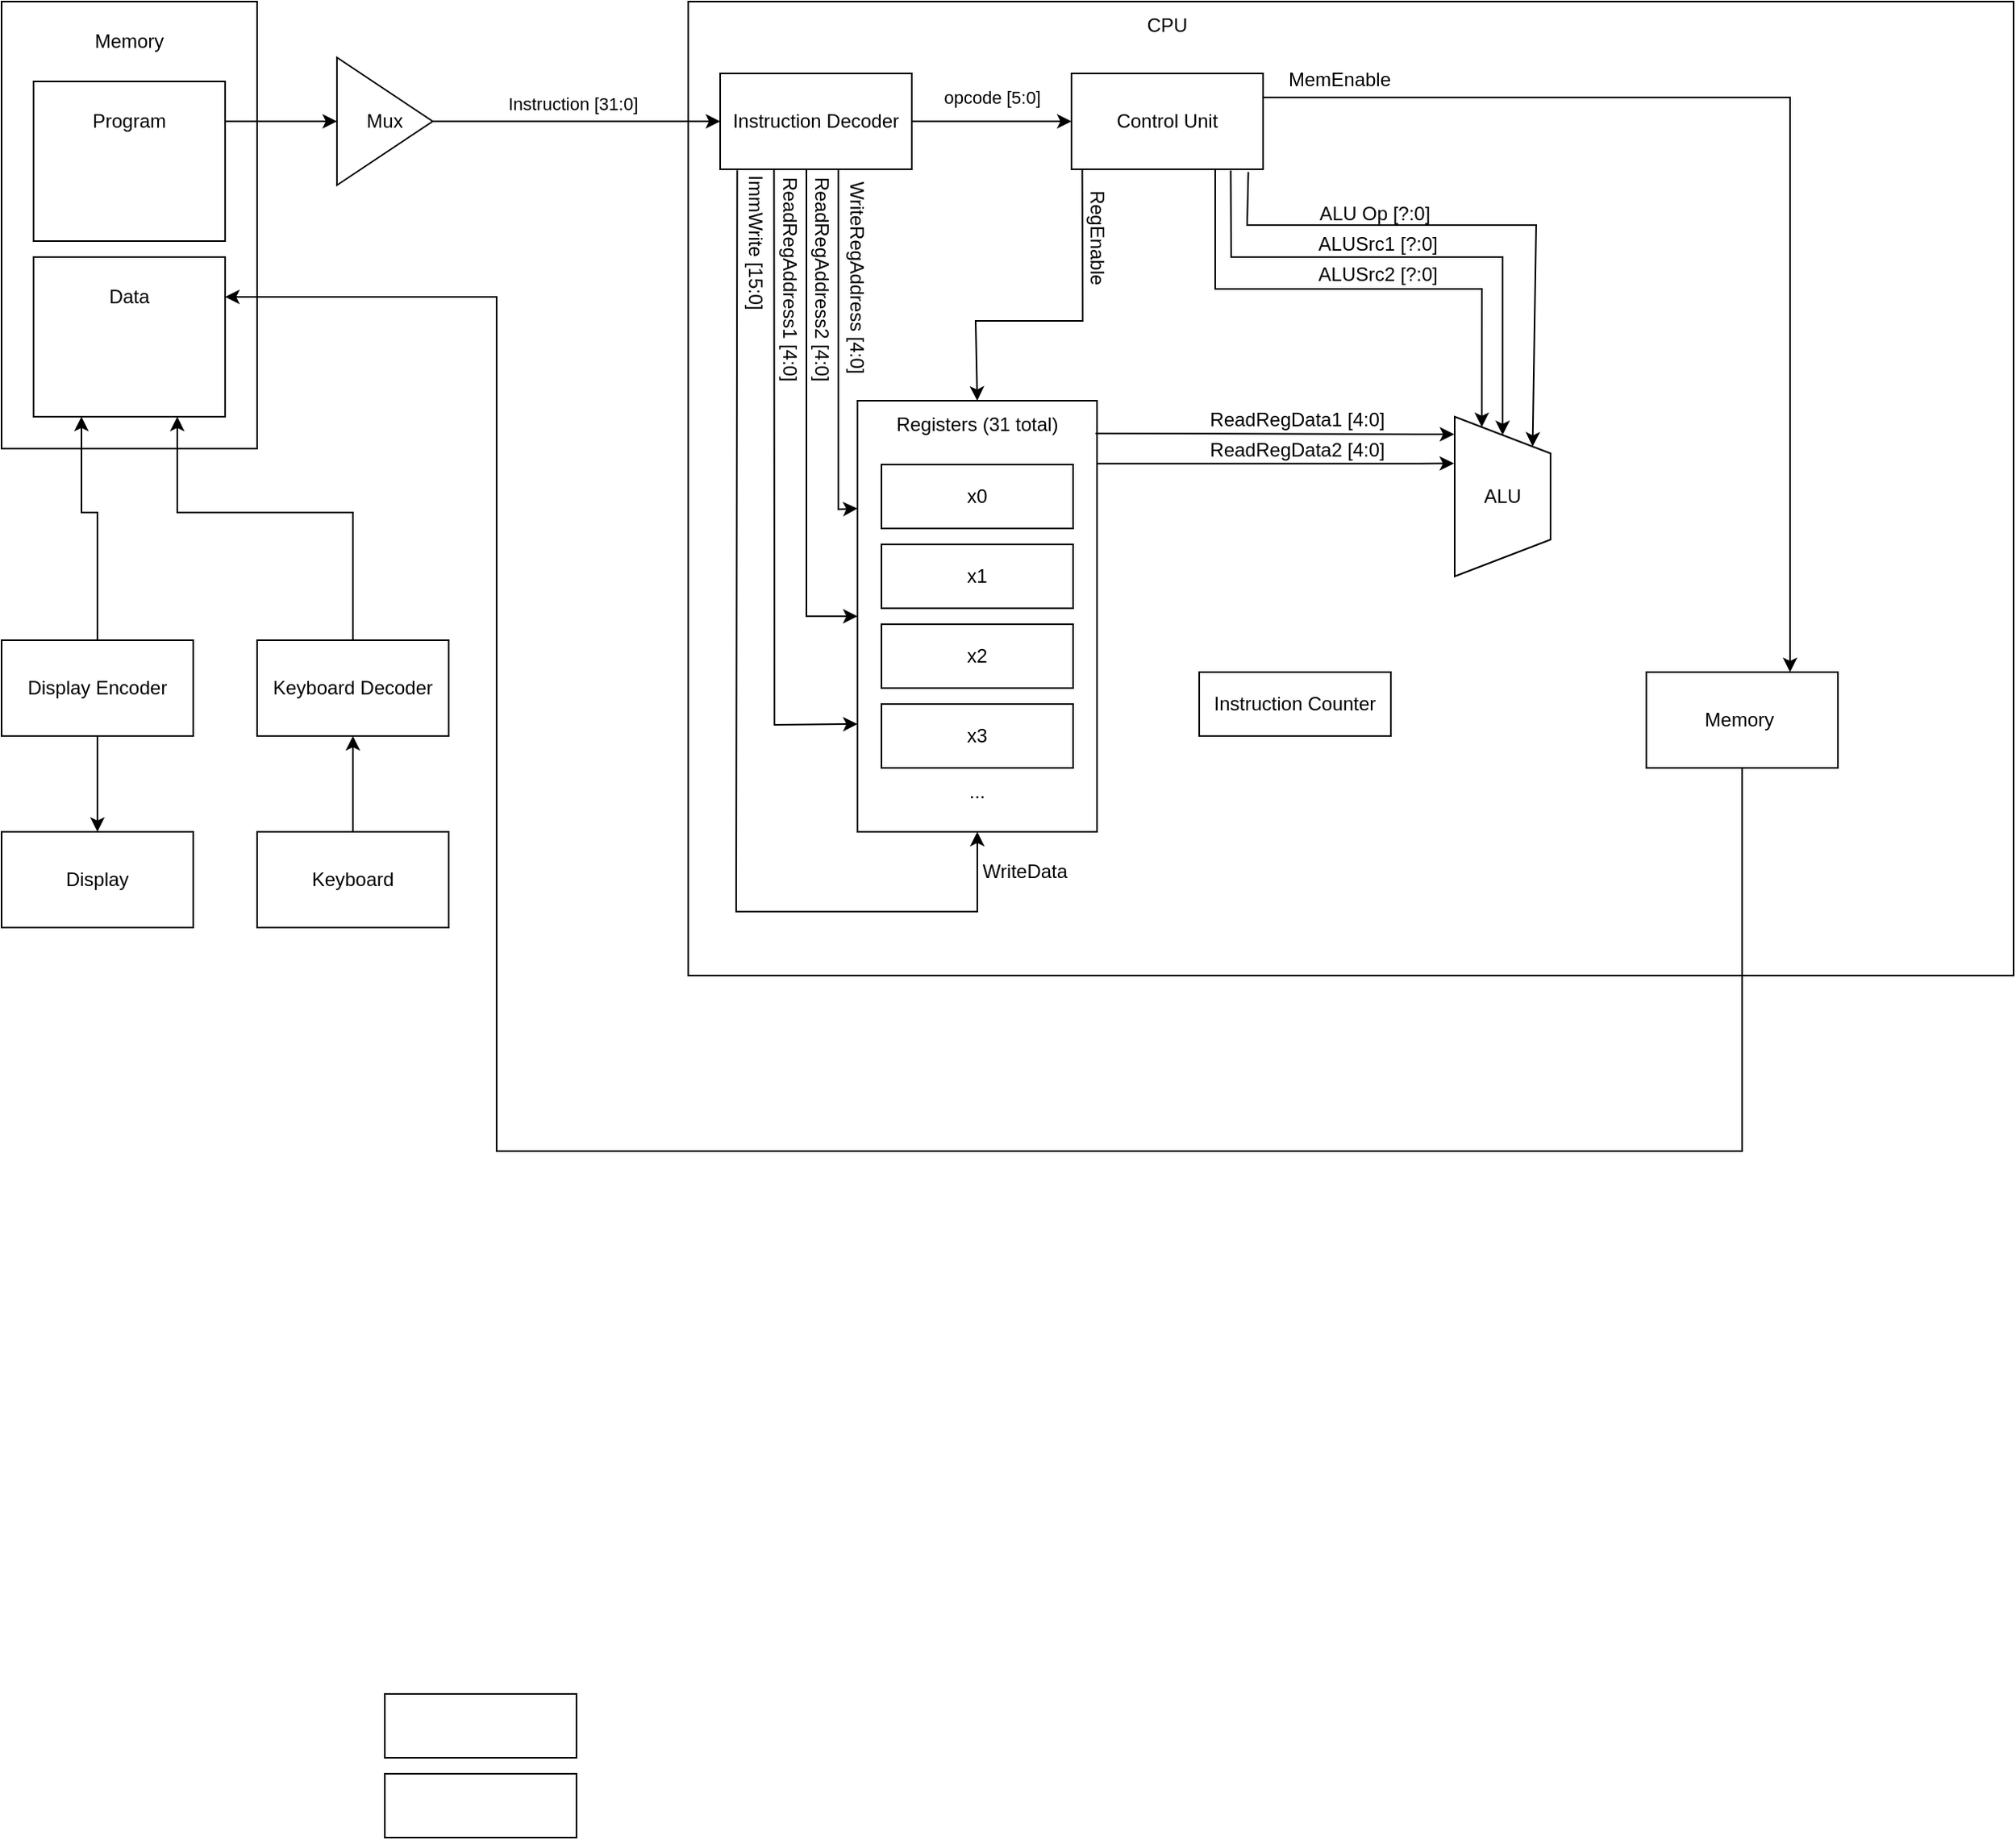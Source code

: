 <mxfile version="24.5.5" type="github">
  <diagram name="Page-1" id="UpYlr5SDMnZ8a_nCScI9">
    <mxGraphModel dx="1371" dy="522" grid="1" gridSize="10" guides="1" tooltips="1" connect="1" arrows="1" fold="1" page="1" pageScale="1" pageWidth="850" pageHeight="1100" math="0" shadow="0">
      <root>
        <mxCell id="0" />
        <mxCell id="1" parent="0" />
        <mxCell id="yXjf_DAoQnlipOI_uSRa-1" value="" style="rounded=0;whiteSpace=wrap;html=1;" vertex="1" parent="1">
          <mxGeometry x="-70" y="40" width="160" height="280" as="geometry" />
        </mxCell>
        <mxCell id="yXjf_DAoQnlipOI_uSRa-2" value="" style="rounded=0;whiteSpace=wrap;html=1;" vertex="1" parent="1">
          <mxGeometry x="-50" y="90" width="120" height="100" as="geometry" />
        </mxCell>
        <mxCell id="yXjf_DAoQnlipOI_uSRa-3" value="" style="rounded=0;whiteSpace=wrap;html=1;" vertex="1" parent="1">
          <mxGeometry x="-50" y="200" width="120" height="100" as="geometry" />
        </mxCell>
        <mxCell id="yXjf_DAoQnlipOI_uSRa-4" value="" style="rounded=0;whiteSpace=wrap;html=1;" vertex="1" parent="1">
          <mxGeometry x="360" y="40" width="830" height="610" as="geometry" />
        </mxCell>
        <mxCell id="yXjf_DAoQnlipOI_uSRa-5" value="" style="verticalLabelPosition=middle;verticalAlign=middle;html=1;shape=trapezoid;perimeter=trapezoidPerimeter;whiteSpace=wrap;size=0.23;arcSize=10;flipV=1;labelPosition=center;align=center;rotation=-90;" vertex="1" parent="1">
          <mxGeometry x="820" y="320" width="100" height="60" as="geometry" />
        </mxCell>
        <mxCell id="yXjf_DAoQnlipOI_uSRa-6" value="Instruction Decoder" style="rounded=0;whiteSpace=wrap;html=1;" vertex="1" parent="1">
          <mxGeometry x="380" y="85" width="120" height="60" as="geometry" />
        </mxCell>
        <mxCell id="yXjf_DAoQnlipOI_uSRa-7" value="Control Unit" style="rounded=0;whiteSpace=wrap;html=1;" vertex="1" parent="1">
          <mxGeometry x="600" y="85" width="120" height="60" as="geometry" />
        </mxCell>
        <mxCell id="yXjf_DAoQnlipOI_uSRa-15" value="" style="rounded=0;whiteSpace=wrap;html=1;" vertex="1" parent="1">
          <mxGeometry x="170" y="1150" width="120" height="40" as="geometry" />
        </mxCell>
        <mxCell id="yXjf_DAoQnlipOI_uSRa-16" value="" style="rounded=0;whiteSpace=wrap;html=1;" vertex="1" parent="1">
          <mxGeometry x="170" y="1100" width="120" height="40" as="geometry" />
        </mxCell>
        <mxCell id="yXjf_DAoQnlipOI_uSRa-23" style="edgeStyle=orthogonalEdgeStyle;rounded=0;orthogonalLoop=1;jettySize=auto;html=1;" edge="1" parent="1" source="yXjf_DAoQnlipOI_uSRa-18" target="yXjf_DAoQnlipOI_uSRa-20">
          <mxGeometry relative="1" as="geometry" />
        </mxCell>
        <mxCell id="yXjf_DAoQnlipOI_uSRa-18" value="Display Encoder" style="rounded=0;whiteSpace=wrap;html=1;" vertex="1" parent="1">
          <mxGeometry x="-70" y="440" width="120" height="60" as="geometry" />
        </mxCell>
        <mxCell id="yXjf_DAoQnlipOI_uSRa-19" value="Keyboard Decoder" style="rounded=0;whiteSpace=wrap;html=1;" vertex="1" parent="1">
          <mxGeometry x="90" y="440" width="120" height="60" as="geometry" />
        </mxCell>
        <mxCell id="yXjf_DAoQnlipOI_uSRa-20" value="Display" style="rounded=0;whiteSpace=wrap;html=1;" vertex="1" parent="1">
          <mxGeometry x="-70" y="560" width="120" height="60" as="geometry" />
        </mxCell>
        <mxCell id="yXjf_DAoQnlipOI_uSRa-22" style="edgeStyle=orthogonalEdgeStyle;rounded=0;orthogonalLoop=1;jettySize=auto;html=1;entryX=0.5;entryY=1;entryDx=0;entryDy=0;" edge="1" parent="1" source="yXjf_DAoQnlipOI_uSRa-21" target="yXjf_DAoQnlipOI_uSRa-19">
          <mxGeometry relative="1" as="geometry" />
        </mxCell>
        <mxCell id="yXjf_DAoQnlipOI_uSRa-21" value="Keyboard" style="rounded=0;whiteSpace=wrap;html=1;" vertex="1" parent="1">
          <mxGeometry x="90" y="560" width="120" height="60" as="geometry" />
        </mxCell>
        <mxCell id="yXjf_DAoQnlipOI_uSRa-10" value="Instruction Counter" style="rounded=0;whiteSpace=wrap;html=1;" vertex="1" parent="1">
          <mxGeometry x="680" y="460" width="120" height="40" as="geometry" />
        </mxCell>
        <mxCell id="yXjf_DAoQnlipOI_uSRa-29" value="" style="rounded=0;whiteSpace=wrap;html=1;" vertex="1" parent="1">
          <mxGeometry x="466" y="290" width="150" height="270" as="geometry" />
        </mxCell>
        <mxCell id="yXjf_DAoQnlipOI_uSRa-11" value="x0" style="rounded=0;whiteSpace=wrap;html=1;" vertex="1" parent="1">
          <mxGeometry x="481" y="330" width="120" height="40" as="geometry" />
        </mxCell>
        <mxCell id="yXjf_DAoQnlipOI_uSRa-12" value="x1" style="rounded=0;whiteSpace=wrap;html=1;" vertex="1" parent="1">
          <mxGeometry x="481" y="380" width="120" height="40" as="geometry" />
        </mxCell>
        <mxCell id="yXjf_DAoQnlipOI_uSRa-13" value="x2" style="rounded=0;whiteSpace=wrap;html=1;" vertex="1" parent="1">
          <mxGeometry x="481" y="430" width="120" height="40" as="geometry" />
        </mxCell>
        <mxCell id="yXjf_DAoQnlipOI_uSRa-14" value="x3" style="rounded=0;whiteSpace=wrap;html=1;" vertex="1" parent="1">
          <mxGeometry x="481" y="480" width="120" height="40" as="geometry" />
        </mxCell>
        <mxCell id="yXjf_DAoQnlipOI_uSRa-31" value="Registers (31 total)" style="text;html=1;align=center;verticalAlign=middle;whiteSpace=wrap;rounded=0;" vertex="1" parent="1">
          <mxGeometry x="486" y="290" width="110" height="30" as="geometry" />
        </mxCell>
        <mxCell id="yXjf_DAoQnlipOI_uSRa-32" value="ALU" style="text;html=1;align=center;verticalAlign=middle;whiteSpace=wrap;rounded=0;" vertex="1" parent="1">
          <mxGeometry x="840" y="335" width="60" height="30" as="geometry" />
        </mxCell>
        <mxCell id="yXjf_DAoQnlipOI_uSRa-33" value="Memory" style="text;html=1;align=center;verticalAlign=middle;whiteSpace=wrap;rounded=0;" vertex="1" parent="1">
          <mxGeometry x="-20" y="50" width="60" height="30" as="geometry" />
        </mxCell>
        <mxCell id="yXjf_DAoQnlipOI_uSRa-34" value="Program" style="text;html=1;align=center;verticalAlign=middle;whiteSpace=wrap;rounded=0;" vertex="1" parent="1">
          <mxGeometry x="-20" y="100" width="60" height="30" as="geometry" />
        </mxCell>
        <mxCell id="yXjf_DAoQnlipOI_uSRa-35" value="Data" style="text;html=1;align=center;verticalAlign=middle;whiteSpace=wrap;rounded=0;" vertex="1" parent="1">
          <mxGeometry x="-20" y="210" width="60" height="30" as="geometry" />
        </mxCell>
        <mxCell id="yXjf_DAoQnlipOI_uSRa-37" value="" style="endArrow=classic;html=1;rounded=0;exitX=0.5;exitY=0;exitDx=0;exitDy=0;entryX=0.75;entryY=1;entryDx=0;entryDy=0;" edge="1" parent="1" source="yXjf_DAoQnlipOI_uSRa-19" target="yXjf_DAoQnlipOI_uSRa-3">
          <mxGeometry width="50" height="50" relative="1" as="geometry">
            <mxPoint x="300" y="260" as="sourcePoint" />
            <mxPoint x="350" y="210" as="targetPoint" />
            <Array as="points">
              <mxPoint x="150" y="360" />
              <mxPoint x="40" y="360" />
            </Array>
          </mxGeometry>
        </mxCell>
        <mxCell id="yXjf_DAoQnlipOI_uSRa-38" value="" style="endArrow=classic;html=1;rounded=0;exitX=0.5;exitY=0;exitDx=0;exitDy=0;entryX=0.25;entryY=1;entryDx=0;entryDy=0;" edge="1" parent="1" source="yXjf_DAoQnlipOI_uSRa-18" target="yXjf_DAoQnlipOI_uSRa-3">
          <mxGeometry width="50" height="50" relative="1" as="geometry">
            <mxPoint x="300" y="260" as="sourcePoint" />
            <mxPoint x="350" y="210" as="targetPoint" />
            <Array as="points">
              <mxPoint x="-10" y="360" />
              <mxPoint x="-20" y="360" />
            </Array>
          </mxGeometry>
        </mxCell>
        <mxCell id="yXjf_DAoQnlipOI_uSRa-39" value="..." style="text;html=1;align=center;verticalAlign=middle;whiteSpace=wrap;rounded=0;" vertex="1" parent="1">
          <mxGeometry x="511" y="520" width="60" height="30" as="geometry" />
        </mxCell>
        <mxCell id="yXjf_DAoQnlipOI_uSRa-40" value="" style="endArrow=classic;html=1;rounded=0;entryX=0;entryY=0.5;entryDx=0;entryDy=0;exitX=1;exitY=0.5;exitDx=0;exitDy=0;" edge="1" parent="1" source="yXjf_DAoQnlipOI_uSRa-61" target="yXjf_DAoQnlipOI_uSRa-6">
          <mxGeometry y="15" width="50" height="50" relative="1" as="geometry">
            <mxPoint x="180" y="115" as="sourcePoint" />
            <mxPoint x="460" y="170" as="targetPoint" />
            <mxPoint as="offset" />
          </mxGeometry>
        </mxCell>
        <mxCell id="yXjf_DAoQnlipOI_uSRa-41" value="CPU" style="text;html=1;align=center;verticalAlign=middle;whiteSpace=wrap;rounded=0;" vertex="1" parent="1">
          <mxGeometry x="630" y="40" width="60" height="30" as="geometry" />
        </mxCell>
        <mxCell id="yXjf_DAoQnlipOI_uSRa-43" value="opcode [5:0]" style="endArrow=classic;html=1;rounded=0;exitX=1;exitY=0.5;exitDx=0;exitDy=0;entryX=0;entryY=0.5;entryDx=0;entryDy=0;" edge="1" parent="1">
          <mxGeometry y="15" width="50" height="50" relative="1" as="geometry">
            <mxPoint x="500" y="115" as="sourcePoint" />
            <mxPoint x="600" y="115" as="targetPoint" />
            <mxPoint as="offset" />
          </mxGeometry>
        </mxCell>
        <mxCell id="yXjf_DAoQnlipOI_uSRa-46" value="" style="endArrow=classic;html=1;rounded=0;exitX=0.048;exitY=1.003;exitDx=0;exitDy=0;exitPerimeter=0;entryX=0.5;entryY=0;entryDx=0;entryDy=0;" edge="1" parent="1" target="yXjf_DAoQnlipOI_uSRa-31">
          <mxGeometry width="50" height="50" relative="1" as="geometry">
            <mxPoint x="606.76" y="145.18" as="sourcePoint" />
            <mxPoint x="511" y="290" as="targetPoint" />
            <Array as="points">
              <mxPoint x="607" y="240" />
              <mxPoint x="540" y="240" />
            </Array>
          </mxGeometry>
        </mxCell>
        <mxCell id="yXjf_DAoQnlipOI_uSRa-47" value="RegEnable" style="text;html=1;align=center;verticalAlign=middle;whiteSpace=wrap;rounded=0;rotation=90;" vertex="1" parent="1">
          <mxGeometry x="586" y="173" width="60" height="30" as="geometry" />
        </mxCell>
        <mxCell id="yXjf_DAoQnlipOI_uSRa-48" value="" style="endArrow=classic;html=1;rounded=0;exitX=0.081;exitY=0.992;exitDx=0;exitDy=0;exitPerimeter=0;entryX=0;entryY=0.75;entryDx=0;entryDy=0;" edge="1" parent="1" target="yXjf_DAoQnlipOI_uSRa-29">
          <mxGeometry width="50" height="50" relative="1" as="geometry">
            <mxPoint x="413.72" y="144.52" as="sourcePoint" />
            <mxPoint x="459" y="492.5" as="targetPoint" />
            <Array as="points">
              <mxPoint x="414" y="493" />
            </Array>
          </mxGeometry>
        </mxCell>
        <mxCell id="yXjf_DAoQnlipOI_uSRa-49" value="ReadRegAddress1 [4:0]" style="text;html=1;align=center;verticalAlign=middle;whiteSpace=wrap;rounded=0;rotation=90;" vertex="1" parent="1">
          <mxGeometry x="358.5" y="198.5" width="131" height="30" as="geometry" />
        </mxCell>
        <mxCell id="yXjf_DAoQnlipOI_uSRa-50" value="" style="endArrow=classic;html=1;rounded=0;exitX=0.25;exitY=1;exitDx=0;exitDy=0;entryX=0;entryY=0.5;entryDx=0;entryDy=0;" edge="1" parent="1" target="yXjf_DAoQnlipOI_uSRa-29">
          <mxGeometry width="50" height="50" relative="1" as="geometry">
            <mxPoint x="434" y="145" as="sourcePoint" />
            <mxPoint x="459" y="425" as="targetPoint" />
            <Array as="points">
              <mxPoint x="434" y="425" />
            </Array>
          </mxGeometry>
        </mxCell>
        <mxCell id="yXjf_DAoQnlipOI_uSRa-51" value="ReadRegAddress2 [4:0]" style="text;html=1;align=center;verticalAlign=middle;whiteSpace=wrap;rounded=0;rotation=90;" vertex="1" parent="1">
          <mxGeometry x="378.5" y="198.5" width="131" height="30" as="geometry" />
        </mxCell>
        <mxCell id="yXjf_DAoQnlipOI_uSRa-52" value="" style="endArrow=classic;html=1;rounded=0;exitX=0.5;exitY=1;exitDx=0;exitDy=0;entryX=0;entryY=0.25;entryDx=0;entryDy=0;" edge="1" parent="1" target="yXjf_DAoQnlipOI_uSRa-29">
          <mxGeometry width="50" height="50" relative="1" as="geometry">
            <mxPoint x="454" y="145" as="sourcePoint" />
            <mxPoint x="454" y="310" as="targetPoint" />
            <Array as="points">
              <mxPoint x="454" y="358" />
            </Array>
          </mxGeometry>
        </mxCell>
        <mxCell id="yXjf_DAoQnlipOI_uSRa-53" value="WriteRegAddress [4:0]" style="text;html=1;align=center;verticalAlign=middle;whiteSpace=wrap;rounded=0;rotation=90;" vertex="1" parent="1">
          <mxGeometry x="401.5" y="197.5" width="129" height="30" as="geometry" />
        </mxCell>
        <mxCell id="yXjf_DAoQnlipOI_uSRa-54" value="" style="endArrow=classic;html=1;rounded=0;exitX=0.089;exitY=1.011;exitDx=0;exitDy=0;exitPerimeter=0;entryX=0.5;entryY=1;entryDx=0;entryDy=0;" edge="1" parent="1" source="yXjf_DAoQnlipOI_uSRa-6" target="yXjf_DAoQnlipOI_uSRa-29">
          <mxGeometry width="50" height="50" relative="1" as="geometry">
            <mxPoint x="490" y="340" as="sourcePoint" />
            <mxPoint x="540" y="290" as="targetPoint" />
            <Array as="points">
              <mxPoint x="390" y="610" />
              <mxPoint x="541" y="610" />
            </Array>
          </mxGeometry>
        </mxCell>
        <mxCell id="yXjf_DAoQnlipOI_uSRa-55" value="ImmWrite [15:0]" style="text;html=1;align=center;verticalAlign=middle;whiteSpace=wrap;rounded=0;rotation=90;" vertex="1" parent="1">
          <mxGeometry x="347" y="176" width="110" height="30" as="geometry" />
        </mxCell>
        <mxCell id="yXjf_DAoQnlipOI_uSRa-57" value="WriteData" style="text;html=1;align=center;verticalAlign=middle;whiteSpace=wrap;rounded=0;" vertex="1" parent="1">
          <mxGeometry x="541" y="570" width="60" height="30" as="geometry" />
        </mxCell>
        <mxCell id="yXjf_DAoQnlipOI_uSRa-58" value="" style="endArrow=classic;html=1;rounded=0;exitX=0.923;exitY=1.03;exitDx=0;exitDy=0;exitPerimeter=0;entryX=1;entryY=1;entryDx=0;entryDy=0;" edge="1" parent="1" source="yXjf_DAoQnlipOI_uSRa-7" target="yXjf_DAoQnlipOI_uSRa-5">
          <mxGeometry width="50" height="50" relative="1" as="geometry">
            <mxPoint x="700" y="270" as="sourcePoint" />
            <mxPoint x="891" y="290" as="targetPoint" />
            <Array as="points">
              <mxPoint x="710" y="180" />
              <mxPoint x="891" y="180" />
            </Array>
          </mxGeometry>
        </mxCell>
        <mxCell id="yXjf_DAoQnlipOI_uSRa-59" value="ALU Op [?:0]" style="text;html=1;align=center;verticalAlign=middle;whiteSpace=wrap;rounded=0;" vertex="1" parent="1">
          <mxGeometry x="730" y="158" width="120" height="30" as="geometry" />
        </mxCell>
        <mxCell id="yXjf_DAoQnlipOI_uSRa-60" value="&#xa;&lt;span style=&quot;color: rgb(0, 0, 0); font-family: Helvetica; font-size: 11px; font-style: normal; font-variant-ligatures: normal; font-variant-caps: normal; font-weight: 400; letter-spacing: normal; orphans: 2; text-align: center; text-indent: 0px; text-transform: none; widows: 2; word-spacing: 0px; -webkit-text-stroke-width: 0px; white-space: nowrap; background-color: rgb(255, 255, 255); text-decoration-thickness: initial; text-decoration-style: initial; text-decoration-color: initial; display: inline !important; float: none;&quot;&gt;Instruction [31:0]&lt;/span&gt;&#xa;&#xa;" style="text;html=1;align=center;verticalAlign=middle;whiteSpace=wrap;rounded=0;" vertex="1" parent="1">
          <mxGeometry x="238" y="96" width="100" height="30" as="geometry" />
        </mxCell>
        <mxCell id="yXjf_DAoQnlipOI_uSRa-63" value="" style="endArrow=classic;html=1;rounded=0;entryX=0;entryY=0.5;entryDx=0;entryDy=0;exitX=1;exitY=0.25;exitDx=0;exitDy=0;" edge="1" parent="1" source="yXjf_DAoQnlipOI_uSRa-2" target="yXjf_DAoQnlipOI_uSRa-61">
          <mxGeometry y="15" width="50" height="50" relative="1" as="geometry">
            <mxPoint x="70" y="115" as="sourcePoint" />
            <mxPoint x="380" y="115" as="targetPoint" />
            <mxPoint as="offset" />
          </mxGeometry>
        </mxCell>
        <mxCell id="yXjf_DAoQnlipOI_uSRa-61" value="Mux" style="triangle;whiteSpace=wrap;html=1;" vertex="1" parent="1">
          <mxGeometry x="140" y="75" width="60" height="80" as="geometry" />
        </mxCell>
        <mxCell id="yXjf_DAoQnlipOI_uSRa-65" value="Memory&amp;nbsp;" style="rounded=0;whiteSpace=wrap;html=1;" vertex="1" parent="1">
          <mxGeometry x="960" y="460" width="120" height="60" as="geometry" />
        </mxCell>
        <mxCell id="yXjf_DAoQnlipOI_uSRa-66" value="" style="endArrow=classic;html=1;rounded=0;exitX=1;exitY=0.25;exitDx=0;exitDy=0;entryX=0.75;entryY=0;entryDx=0;entryDy=0;" edge="1" parent="1" source="yXjf_DAoQnlipOI_uSRa-7" target="yXjf_DAoQnlipOI_uSRa-65">
          <mxGeometry width="50" height="50" relative="1" as="geometry">
            <mxPoint x="840" y="430" as="sourcePoint" />
            <mxPoint x="890" y="380" as="targetPoint" />
            <Array as="points">
              <mxPoint x="1050" y="100" />
            </Array>
          </mxGeometry>
        </mxCell>
        <mxCell id="yXjf_DAoQnlipOI_uSRa-67" value="MemEnable" style="text;html=1;align=center;verticalAlign=middle;whiteSpace=wrap;rounded=0;" vertex="1" parent="1">
          <mxGeometry x="738" y="74" width="60" height="30" as="geometry" />
        </mxCell>
        <mxCell id="yXjf_DAoQnlipOI_uSRa-70" value="" style="endArrow=classic;html=1;rounded=0;entryX=1;entryY=0.25;entryDx=0;entryDy=0;exitX=0.5;exitY=1;exitDx=0;exitDy=0;" edge="1" parent="1" source="yXjf_DAoQnlipOI_uSRa-65" target="yXjf_DAoQnlipOI_uSRa-3">
          <mxGeometry width="50" height="50" relative="1" as="geometry">
            <mxPoint x="490" y="480" as="sourcePoint" />
            <mxPoint x="540" y="430" as="targetPoint" />
            <Array as="points">
              <mxPoint x="1020" y="760" />
              <mxPoint x="240" y="760" />
              <mxPoint x="240" y="225" />
            </Array>
          </mxGeometry>
        </mxCell>
        <mxCell id="yXjf_DAoQnlipOI_uSRa-71" value="" style="endArrow=classic;html=1;rounded=0;exitX=0.831;exitY=1.012;exitDx=0;exitDy=0;exitPerimeter=0;entryX=1;entryY=0.5;entryDx=0;entryDy=0;" edge="1" parent="1" source="yXjf_DAoQnlipOI_uSRa-7" target="yXjf_DAoQnlipOI_uSRa-5">
          <mxGeometry width="50" height="50" relative="1" as="geometry">
            <mxPoint x="770" y="280" as="sourcePoint" />
            <mxPoint x="820" y="230" as="targetPoint" />
            <Array as="points">
              <mxPoint x="700" y="200" />
              <mxPoint x="870" y="200" />
            </Array>
          </mxGeometry>
        </mxCell>
        <mxCell id="yXjf_DAoQnlipOI_uSRa-72" value="ALUSrc1 [?:0]" style="text;html=1;align=center;verticalAlign=middle;whiteSpace=wrap;rounded=0;" vertex="1" parent="1">
          <mxGeometry x="732" y="177" width="120" height="30" as="geometry" />
        </mxCell>
        <mxCell id="yXjf_DAoQnlipOI_uSRa-74" value="" style="endArrow=classic;html=1;rounded=0;entryX=1;entryY=0.25;entryDx=0;entryDy=0;exitX=0.75;exitY=1;exitDx=0;exitDy=0;" edge="1" parent="1" source="yXjf_DAoQnlipOI_uSRa-7" target="yXjf_DAoQnlipOI_uSRa-5">
          <mxGeometry width="50" height="50" relative="1" as="geometry">
            <mxPoint x="720" y="320" as="sourcePoint" />
            <mxPoint x="770" y="270" as="targetPoint" />
            <Array as="points">
              <mxPoint x="690" y="220" />
              <mxPoint x="857" y="220" />
            </Array>
          </mxGeometry>
        </mxCell>
        <mxCell id="yXjf_DAoQnlipOI_uSRa-75" value="ALUSrc2 [?:0]" style="text;html=1;align=center;verticalAlign=middle;whiteSpace=wrap;rounded=0;" vertex="1" parent="1">
          <mxGeometry x="732" y="196" width="120" height="30" as="geometry" />
        </mxCell>
        <mxCell id="yXjf_DAoQnlipOI_uSRa-76" value="" style="endArrow=classic;html=1;rounded=0;exitX=0.994;exitY=0.076;exitDx=0;exitDy=0;exitPerimeter=0;entryX=0.89;entryY=1.005;entryDx=0;entryDy=0;entryPerimeter=0;" edge="1" parent="1" source="yXjf_DAoQnlipOI_uSRa-29" target="yXjf_DAoQnlipOI_uSRa-5">
          <mxGeometry width="50" height="50" relative="1" as="geometry">
            <mxPoint x="660" y="360" as="sourcePoint" />
            <mxPoint x="710" y="310" as="targetPoint" />
          </mxGeometry>
        </mxCell>
        <mxCell id="yXjf_DAoQnlipOI_uSRa-77" value="ReadRegData1 [4:0]" style="text;html=1;align=center;verticalAlign=middle;whiteSpace=wrap;rounded=0;" vertex="1" parent="1">
          <mxGeometry x="683" y="287" width="117" height="30" as="geometry" />
        </mxCell>
        <mxCell id="yXjf_DAoQnlipOI_uSRa-79" value="" style="endArrow=classic;html=1;rounded=0;exitX=1.002;exitY=0.146;exitDx=0;exitDy=0;exitPerimeter=0;entryX=-0.007;entryY=-0.19;entryDx=0;entryDy=0;entryPerimeter=0;" edge="1" parent="1" source="yXjf_DAoQnlipOI_uSRa-29" target="yXjf_DAoQnlipOI_uSRa-32">
          <mxGeometry width="50" height="50" relative="1" as="geometry">
            <mxPoint x="670" y="360" as="sourcePoint" />
            <mxPoint x="720" y="310" as="targetPoint" />
          </mxGeometry>
        </mxCell>
        <mxCell id="yXjf_DAoQnlipOI_uSRa-80" value="ReadRegData2 [4:0]" style="text;html=1;align=center;verticalAlign=middle;whiteSpace=wrap;rounded=0;" vertex="1" parent="1">
          <mxGeometry x="683" y="306" width="117" height="30" as="geometry" />
        </mxCell>
      </root>
    </mxGraphModel>
  </diagram>
</mxfile>
